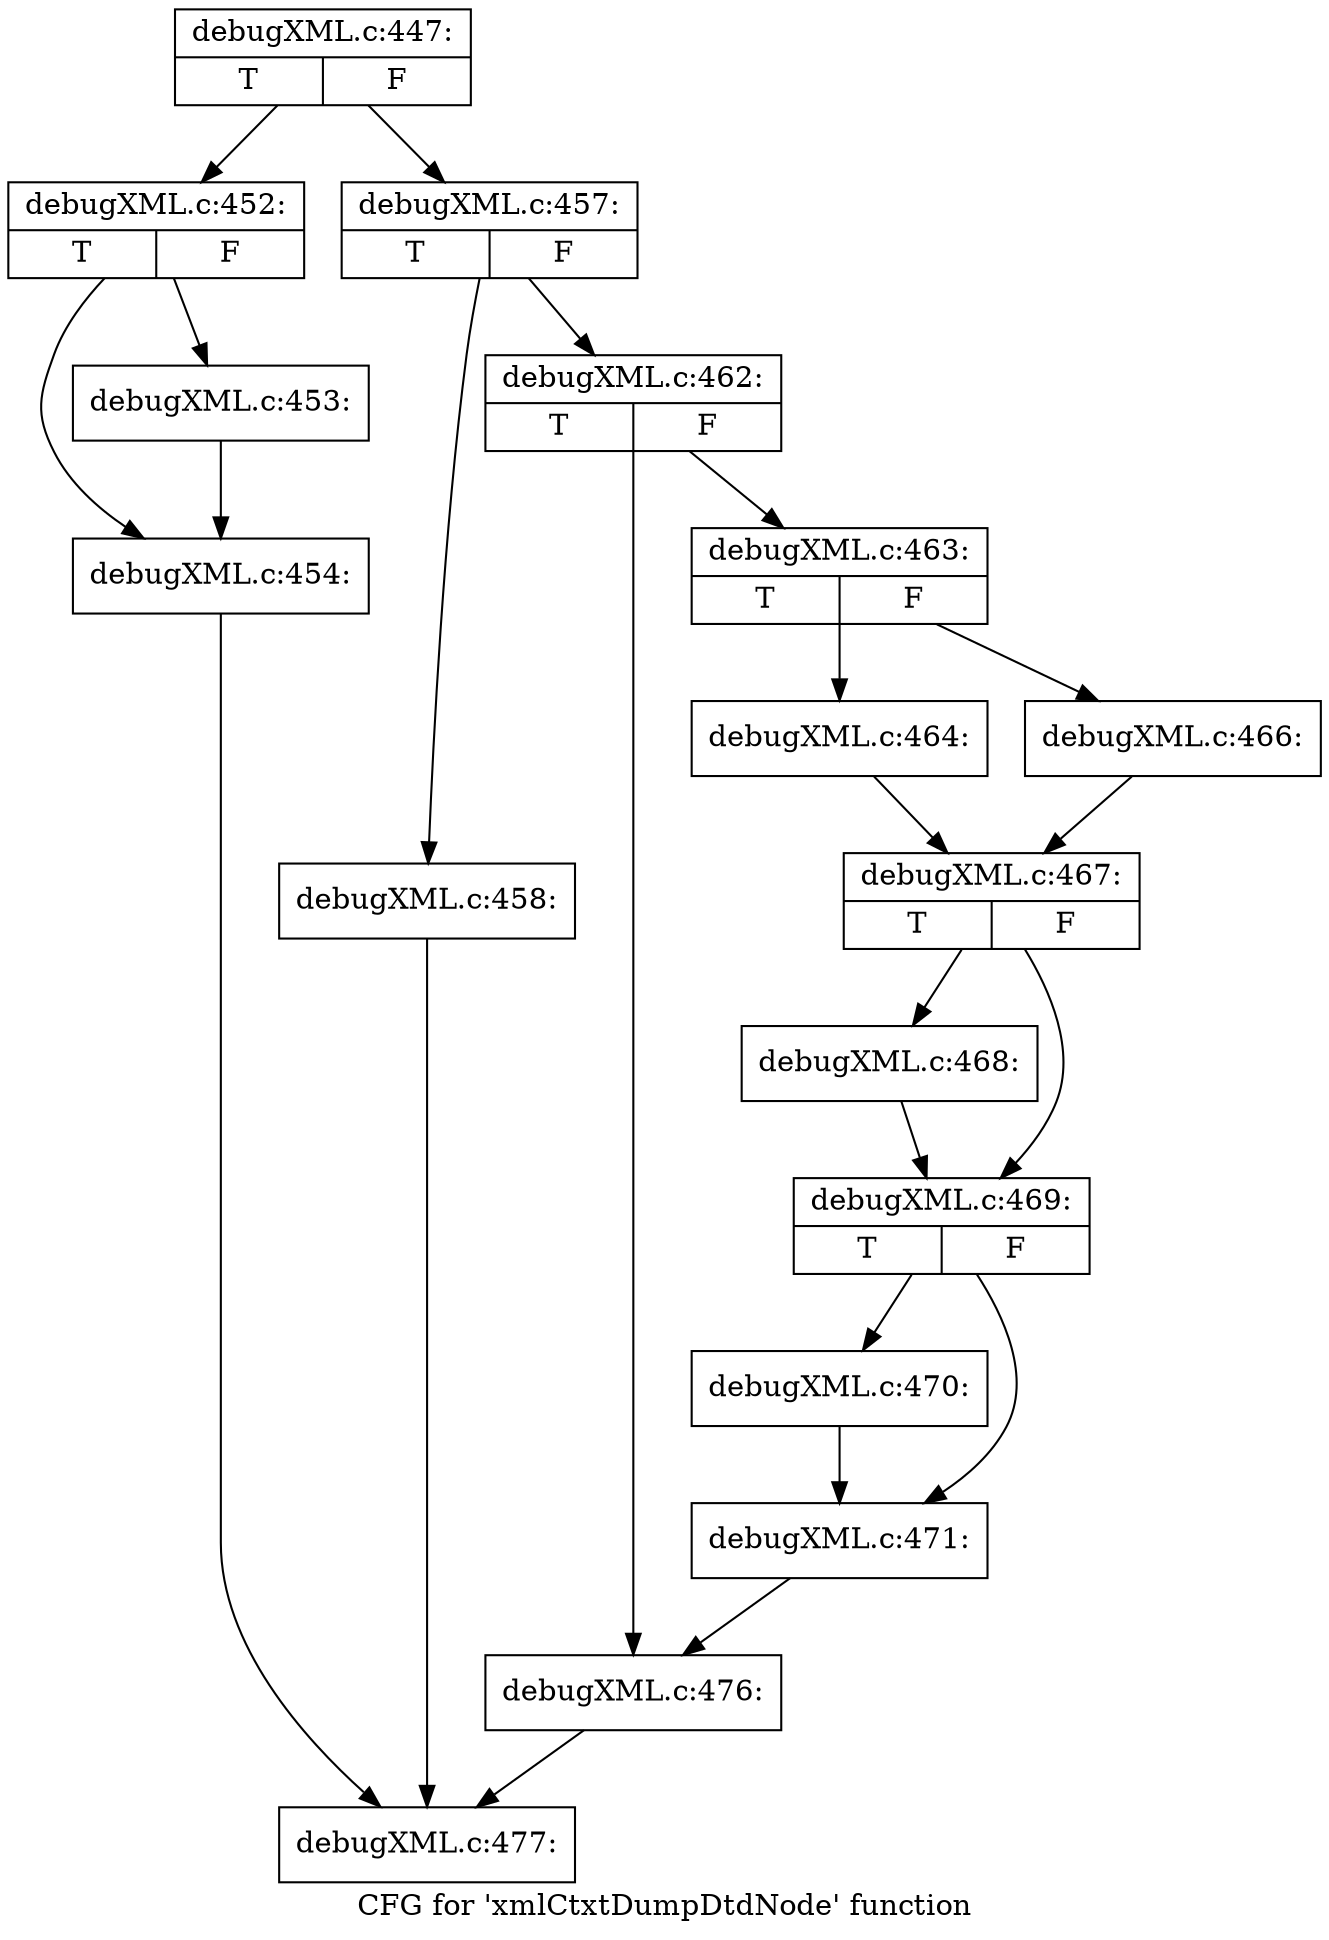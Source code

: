 digraph "CFG for 'xmlCtxtDumpDtdNode' function" {
	label="CFG for 'xmlCtxtDumpDtdNode' function";

	Node0x4aff160 [shape=record,label="{debugXML.c:447:|{<s0>T|<s1>F}}"];
	Node0x4aff160 -> Node0x4aff450;
	Node0x4aff160 -> Node0x4b21cf0;
	Node0x4aff450 [shape=record,label="{debugXML.c:452:|{<s0>T|<s1>F}}"];
	Node0x4aff450 -> Node0x4b21f60;
	Node0x4aff450 -> Node0x4b21f10;
	Node0x4b21f10 [shape=record,label="{debugXML.c:453:}"];
	Node0x4b21f10 -> Node0x4b21f60;
	Node0x4b21f60 [shape=record,label="{debugXML.c:454:}"];
	Node0x4b21f60 -> Node0x4aff5c0;
	Node0x4b21cf0 [shape=record,label="{debugXML.c:457:|{<s0>T|<s1>F}}"];
	Node0x4b21cf0 -> Node0x4b228a0;
	Node0x4b21cf0 -> Node0x4b228f0;
	Node0x4b228a0 [shape=record,label="{debugXML.c:458:}"];
	Node0x4b228a0 -> Node0x4aff5c0;
	Node0x4b228f0 [shape=record,label="{debugXML.c:462:|{<s0>T|<s1>F}}"];
	Node0x4b228f0 -> Node0x4b232b0;
	Node0x4b228f0 -> Node0x4b23260;
	Node0x4b23260 [shape=record,label="{debugXML.c:463:|{<s0>T|<s1>F}}"];
	Node0x4b23260 -> Node0x4b236e0;
	Node0x4b23260 -> Node0x4b23780;
	Node0x4b236e0 [shape=record,label="{debugXML.c:464:}"];
	Node0x4b236e0 -> Node0x4b23730;
	Node0x4b23780 [shape=record,label="{debugXML.c:466:}"];
	Node0x4b23780 -> Node0x4b23730;
	Node0x4b23730 [shape=record,label="{debugXML.c:467:|{<s0>T|<s1>F}}"];
	Node0x4b23730 -> Node0x4a4f320;
	Node0x4b23730 -> Node0x4a4f370;
	Node0x4a4f320 [shape=record,label="{debugXML.c:468:}"];
	Node0x4a4f320 -> Node0x4a4f370;
	Node0x4a4f370 [shape=record,label="{debugXML.c:469:|{<s0>T|<s1>F}}"];
	Node0x4a4f370 -> Node0x4b25b40;
	Node0x4a4f370 -> Node0x4b25b90;
	Node0x4b25b40 [shape=record,label="{debugXML.c:470:}"];
	Node0x4b25b40 -> Node0x4b25b90;
	Node0x4b25b90 [shape=record,label="{debugXML.c:471:}"];
	Node0x4b25b90 -> Node0x4b232b0;
	Node0x4b232b0 [shape=record,label="{debugXML.c:476:}"];
	Node0x4b232b0 -> Node0x4aff5c0;
	Node0x4aff5c0 [shape=record,label="{debugXML.c:477:}"];
}
